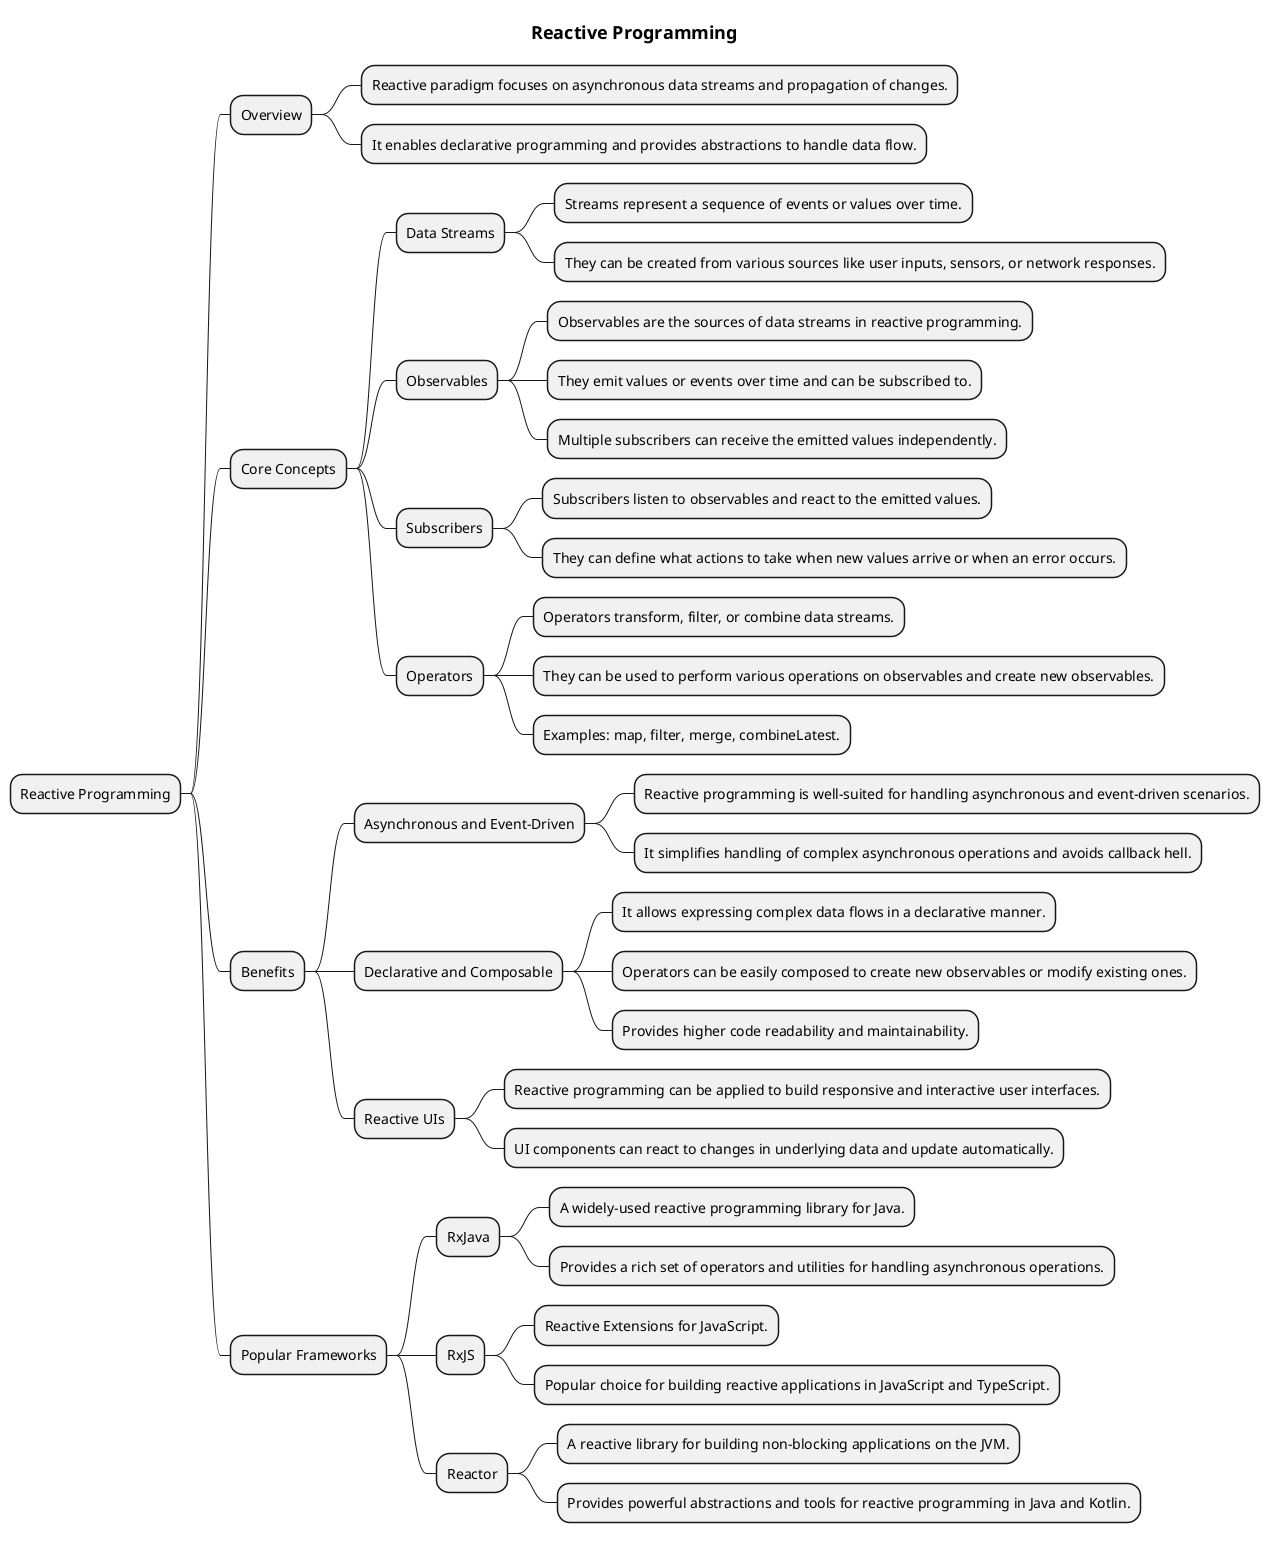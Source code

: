 @startmindmap
title = Reactive Programming

* Reactive Programming
** Overview
*** Reactive paradigm focuses on asynchronous data streams and propagation of changes.
*** It enables declarative programming and provides abstractions to handle data flow.
** Core Concepts
*** Data Streams
**** Streams represent a sequence of events or values over time.
**** They can be created from various sources like user inputs, sensors, or network responses.
*** Observables
**** Observables are the sources of data streams in reactive programming.
**** They emit values or events over time and can be subscribed to.
**** Multiple subscribers can receive the emitted values independently.
*** Subscribers
**** Subscribers listen to observables and react to the emitted values.
**** They can define what actions to take when new values arrive or when an error occurs.
*** Operators
**** Operators transform, filter, or combine data streams.
**** They can be used to perform various operations on observables and create new observables.
**** Examples: map, filter, merge, combineLatest.
** Benefits
*** Asynchronous and Event-Driven
**** Reactive programming is well-suited for handling asynchronous and event-driven scenarios.
**** It simplifies handling of complex asynchronous operations and avoids callback hell.
*** Declarative and Composable
**** It allows expressing complex data flows in a declarative manner.
**** Operators can be easily composed to create new observables or modify existing ones.
**** Provides higher code readability and maintainability.
*** Reactive UIs
**** Reactive programming can be applied to build responsive and interactive user interfaces.
**** UI components can react to changes in underlying data and update automatically.
** Popular Frameworks
*** RxJava
**** A widely-used reactive programming library for Java.
**** Provides a rich set of operators and utilities for handling asynchronous operations.
*** RxJS
**** Reactive Extensions for JavaScript.
**** Popular choice for building reactive applications in JavaScript and TypeScript.
*** Reactor
**** A reactive library for building non-blocking applications on the JVM.
**** Provides powerful abstractions and tools for reactive programming in Java and Kotlin.
@endmindmap
